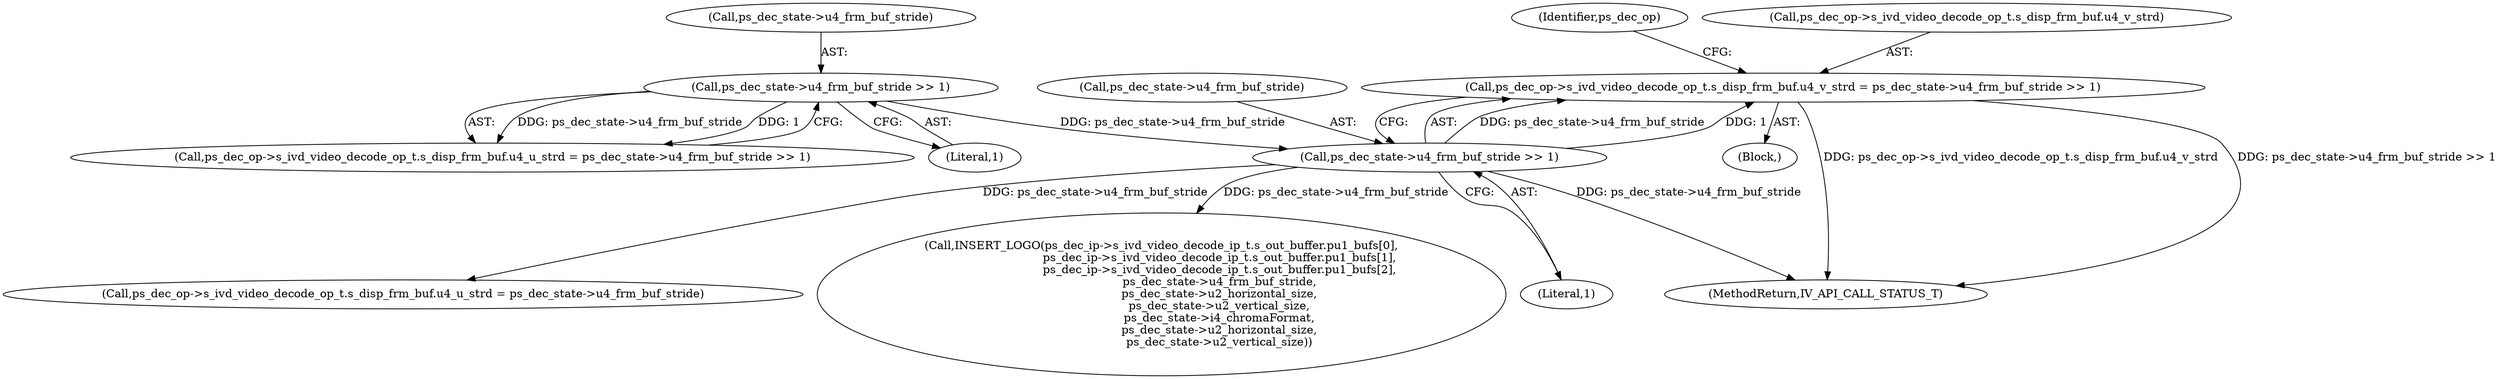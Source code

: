 digraph "0_Android_a86eb798d077b9b25c8f8c77e3c02c2f287c1ce7@pointer" {
"1000914" [label="(Call,ps_dec_op->s_ivd_video_decode_op_t.s_disp_frm_buf.u4_v_strd = ps_dec_state->u4_frm_buf_stride >> 1)"];
"1000922" [label="(Call,ps_dec_state->u4_frm_buf_stride >> 1)"];
"1000883" [label="(Call,ps_dec_state->u4_frm_buf_stride >> 1)"];
"1000517" [label="(Block,)"];
"1000972" [label="(Call,ps_dec_op->s_ivd_video_decode_op_t.s_disp_frm_buf.u4_u_strd = ps_dec_state->u4_frm_buf_stride)"];
"1000914" [label="(Call,ps_dec_op->s_ivd_video_decode_op_t.s_disp_frm_buf.u4_v_strd = ps_dec_state->u4_frm_buf_stride >> 1)"];
"1000884" [label="(Call,ps_dec_state->u4_frm_buf_stride)"];
"1000883" [label="(Call,ps_dec_state->u4_frm_buf_stride >> 1)"];
"1001040" [label="(Call,INSERT_LOGO(ps_dec_ip->s_ivd_video_decode_ip_t.s_out_buffer.pu1_bufs[0],\n                                ps_dec_ip->s_ivd_video_decode_ip_t.s_out_buffer.pu1_bufs[1],\n                                ps_dec_ip->s_ivd_video_decode_ip_t.s_out_buffer.pu1_bufs[2],\n                                ps_dec_state->u4_frm_buf_stride,\n                                ps_dec_state->u2_horizontal_size,\n                                ps_dec_state->u2_vertical_size,\n                                ps_dec_state->i4_chromaFormat,\n                                ps_dec_state->u2_horizontal_size,\n                                ps_dec_state->u2_vertical_size))"];
"1000875" [label="(Call,ps_dec_op->s_ivd_video_decode_op_t.s_disp_frm_buf.u4_u_strd = ps_dec_state->u4_frm_buf_stride >> 1)"];
"1000931" [label="(Identifier,ps_dec_op)"];
"1000887" [label="(Literal,1)"];
"1000926" [label="(Literal,1)"];
"1001689" [label="(MethodReturn,IV_API_CALL_STATUS_T)"];
"1000923" [label="(Call,ps_dec_state->u4_frm_buf_stride)"];
"1000922" [label="(Call,ps_dec_state->u4_frm_buf_stride >> 1)"];
"1000915" [label="(Call,ps_dec_op->s_ivd_video_decode_op_t.s_disp_frm_buf.u4_v_strd)"];
"1000914" -> "1000517"  [label="AST: "];
"1000914" -> "1000922"  [label="CFG: "];
"1000915" -> "1000914"  [label="AST: "];
"1000922" -> "1000914"  [label="AST: "];
"1000931" -> "1000914"  [label="CFG: "];
"1000914" -> "1001689"  [label="DDG: ps_dec_op->s_ivd_video_decode_op_t.s_disp_frm_buf.u4_v_strd"];
"1000914" -> "1001689"  [label="DDG: ps_dec_state->u4_frm_buf_stride >> 1"];
"1000922" -> "1000914"  [label="DDG: ps_dec_state->u4_frm_buf_stride"];
"1000922" -> "1000914"  [label="DDG: 1"];
"1000922" -> "1000926"  [label="CFG: "];
"1000923" -> "1000922"  [label="AST: "];
"1000926" -> "1000922"  [label="AST: "];
"1000922" -> "1001689"  [label="DDG: ps_dec_state->u4_frm_buf_stride"];
"1000883" -> "1000922"  [label="DDG: ps_dec_state->u4_frm_buf_stride"];
"1000922" -> "1000972"  [label="DDG: ps_dec_state->u4_frm_buf_stride"];
"1000922" -> "1001040"  [label="DDG: ps_dec_state->u4_frm_buf_stride"];
"1000883" -> "1000875"  [label="AST: "];
"1000883" -> "1000887"  [label="CFG: "];
"1000884" -> "1000883"  [label="AST: "];
"1000887" -> "1000883"  [label="AST: "];
"1000875" -> "1000883"  [label="CFG: "];
"1000883" -> "1000875"  [label="DDG: ps_dec_state->u4_frm_buf_stride"];
"1000883" -> "1000875"  [label="DDG: 1"];
}
